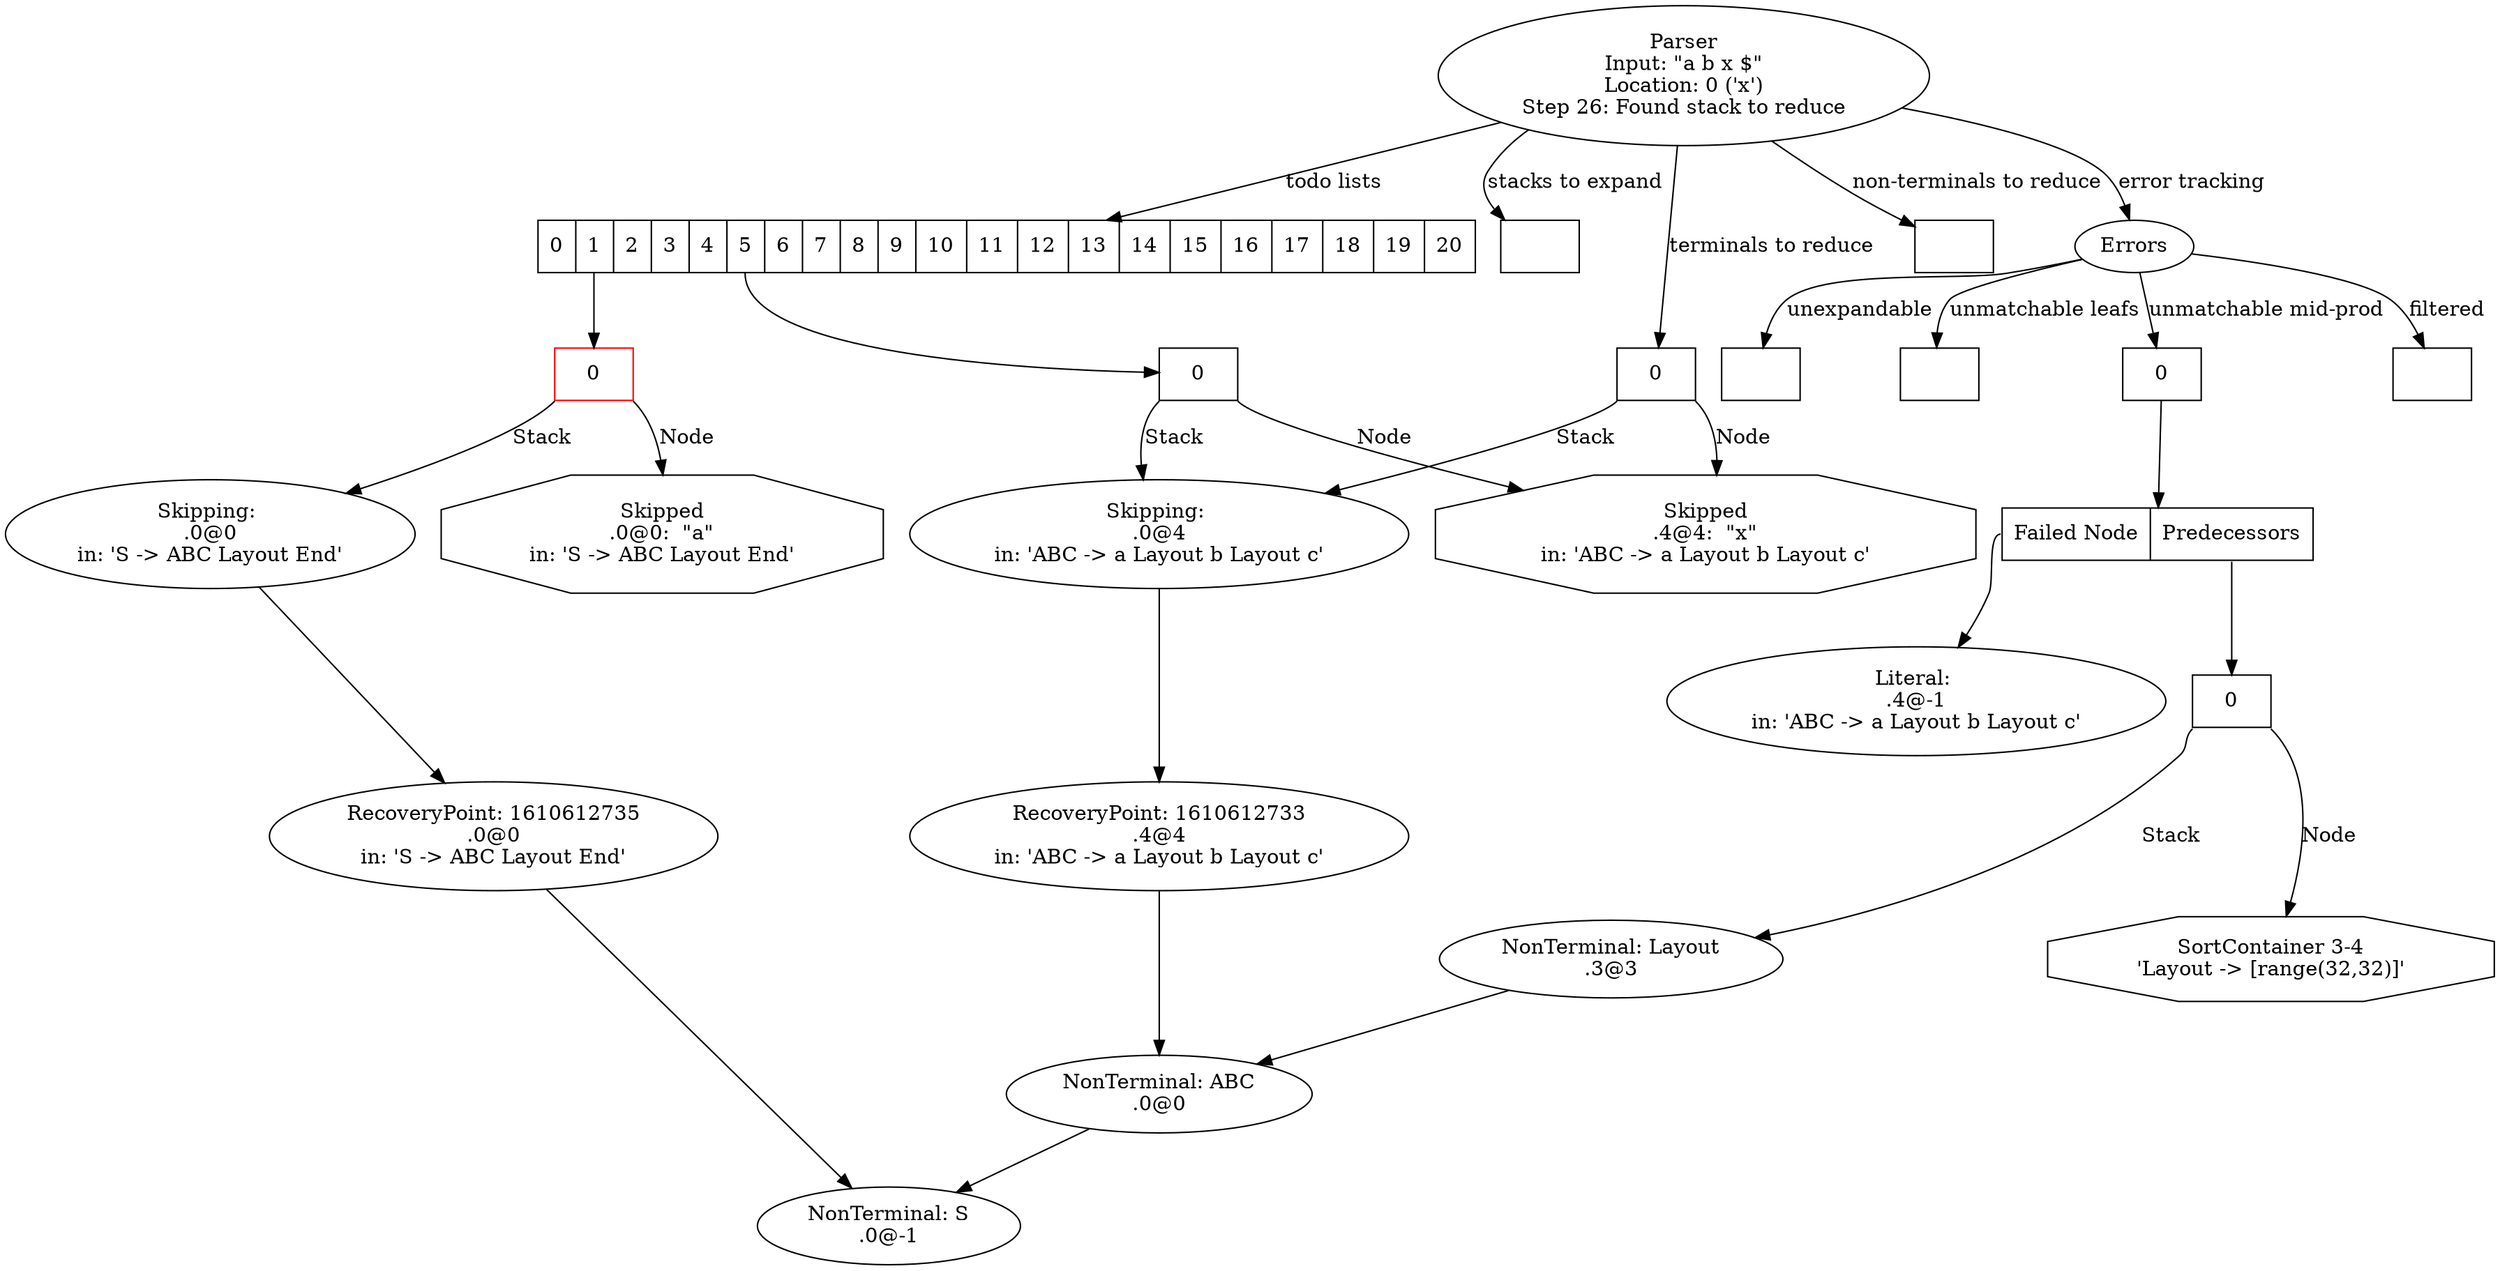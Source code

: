 digraph Parser {
"Parser"["label"="Parser\nInput: \"a b x $\"\nLocation: 0 ('x')\nStep 26: Found stack to reduce"];
"todo-1"["label"="<0> 0", "shape"="record", "color"="red"];
"1610612736"["label"="Skipping: \n.0@0\nin: 'S -> ABC Layout End'"];
"1610612735"["label"="RecoveryPoint: 1610612735\n.0@0\nin: 'S -> ABC Layout End'"];
"-1"["label"="NonTerminal: S\n.0@-1"];
"1610612735" -> "-1";
"1610612736" -> "1610612735";
"todo-1":"0":sw -> "1610612736"["label"="Stack"];
"1829344035"["shape"="octagon", "label"="Skipped\n.0@0:  \"a\"\nin: 'S -> ABC Layout End'"];
"todo-1":"0":se -> "1829344035"["label"="Node"];
"todoLists":"1" -> "todo-1";
"todo-5"["label"="<0> 0", "shape"="record"];
"1610612734"["label"="Skipping: \n.0@4\nin: 'ABC -> a Layout b Layout c'"];
"1610612733"["label"="RecoveryPoint: 1610612733\n.4@4\nin: 'ABC -> a Layout b Layout c'"];
"35"["label"="NonTerminal: ABC\n.0@0"];
"35" -> "-1";
"1610612733" -> "35";
"1610612734" -> "1610612733";
"todo-5":"0":sw -> "1610612734"["label"="Stack"];
"1637411253"["shape"="octagon", "label"="Skipped\n.4@4:  \"x\"\nin: 'ABC -> a Layout b Layout c'"];
"todo-5":"0":se -> "1637411253"["label"="Node"];
"todoLists":"5" -> "todo-5";
"todoLists"["label"="<0> 0 | <1> 1 | <2> 2 | <3> 3 | <4> 4 | <5> 5 | <6> 6 | <7> 7 | <8> 8 | <9> 9 | <10> 10 | <11> 11 | <12> 12 | <13> 13 | <14> 14 | <15> 15 | <16> 16 | <17> 17 | <18> 18 | <19> 19 | <20> 20", "shape"="record"];
"Parser" -> "todoLists"["label"="todo lists"];
"stacksToExpand"["label"="", "shape"="record"];
"Parser" -> "stacksToExpand"["label"="stacks to expand"];
"terminalsToReduce"["label"="<0> 0", "shape"="record"];
"terminalsToReduce":"0":sw -> "1610612734"["label"="Stack"];
"1637411253"["shape"="octagon", "label"="Skipped\n.4@4:  \"x\"\nin: 'ABC -> a Layout b Layout c'"];
"terminalsToReduce":"0":se -> "1637411253"["label"="Node"];
"Parser" -> "terminalsToReduce"["label"="terminals to reduce"];
"nonTerminalsToReduce"["label"="", "shape"="record"];
"Parser" -> "nonTerminalsToReduce"["label"="non-terminals to reduce"];
"unexpandableNodes"["label"="", "shape"="record"];
"unmatchableLeafNodes"["label"="", "shape"="record"];
"unmatchableMidProductionNodes"["shape"="record", "label"="<0> 0"];
"unmatchable-mid-production-0"["shape"="record", "label"="<failedNode> Failed Node | <predecessors> Predecessors"];
"unmatchableMidProductionNodes":"0" -> "unmatchable-mid-production-0";
"59"["label"="Literal: \n.4@-1\nin: 'ABC -> a Layout b Layout c'"];
"unmatchable-mid-production-predecessors-0"["label"="<0> 0", "shape"="record"];
"58"["label"="NonTerminal: Layout\n.3@3"];
"58" -> "35";
"unmatchable-mid-production-predecessors-0":"0":sw -> "58"["label"="Stack"];
"197535883"["shape"="octagon", "label"="SortContainer 3-4\n'Layout -> [range(32,32)]'"];
"unmatchable-mid-production-predecessors-0":"0":se -> "197535883"["label"="Node"];
"unmatchable-mid-production-0":"failedNode" -> "59";
"unmatchable-mid-production-0":"predecessors" -> "unmatchable-mid-production-predecessors-0";
"filteredNodes"["label"="", "shape"="record"];
"error"["label"="Errors"];
"Parser" -> "error"["label"="error tracking"];
"error" -> "unexpandableNodes"["label"="unexpandable"];
"error" -> "unmatchableLeafNodes"["label"="unmatchable leafs"];
"error" -> "unmatchableMidProductionNodes"["label"="unmatchable mid-prod"];
"error" -> "filteredNodes"["label"="filtered"];
}

